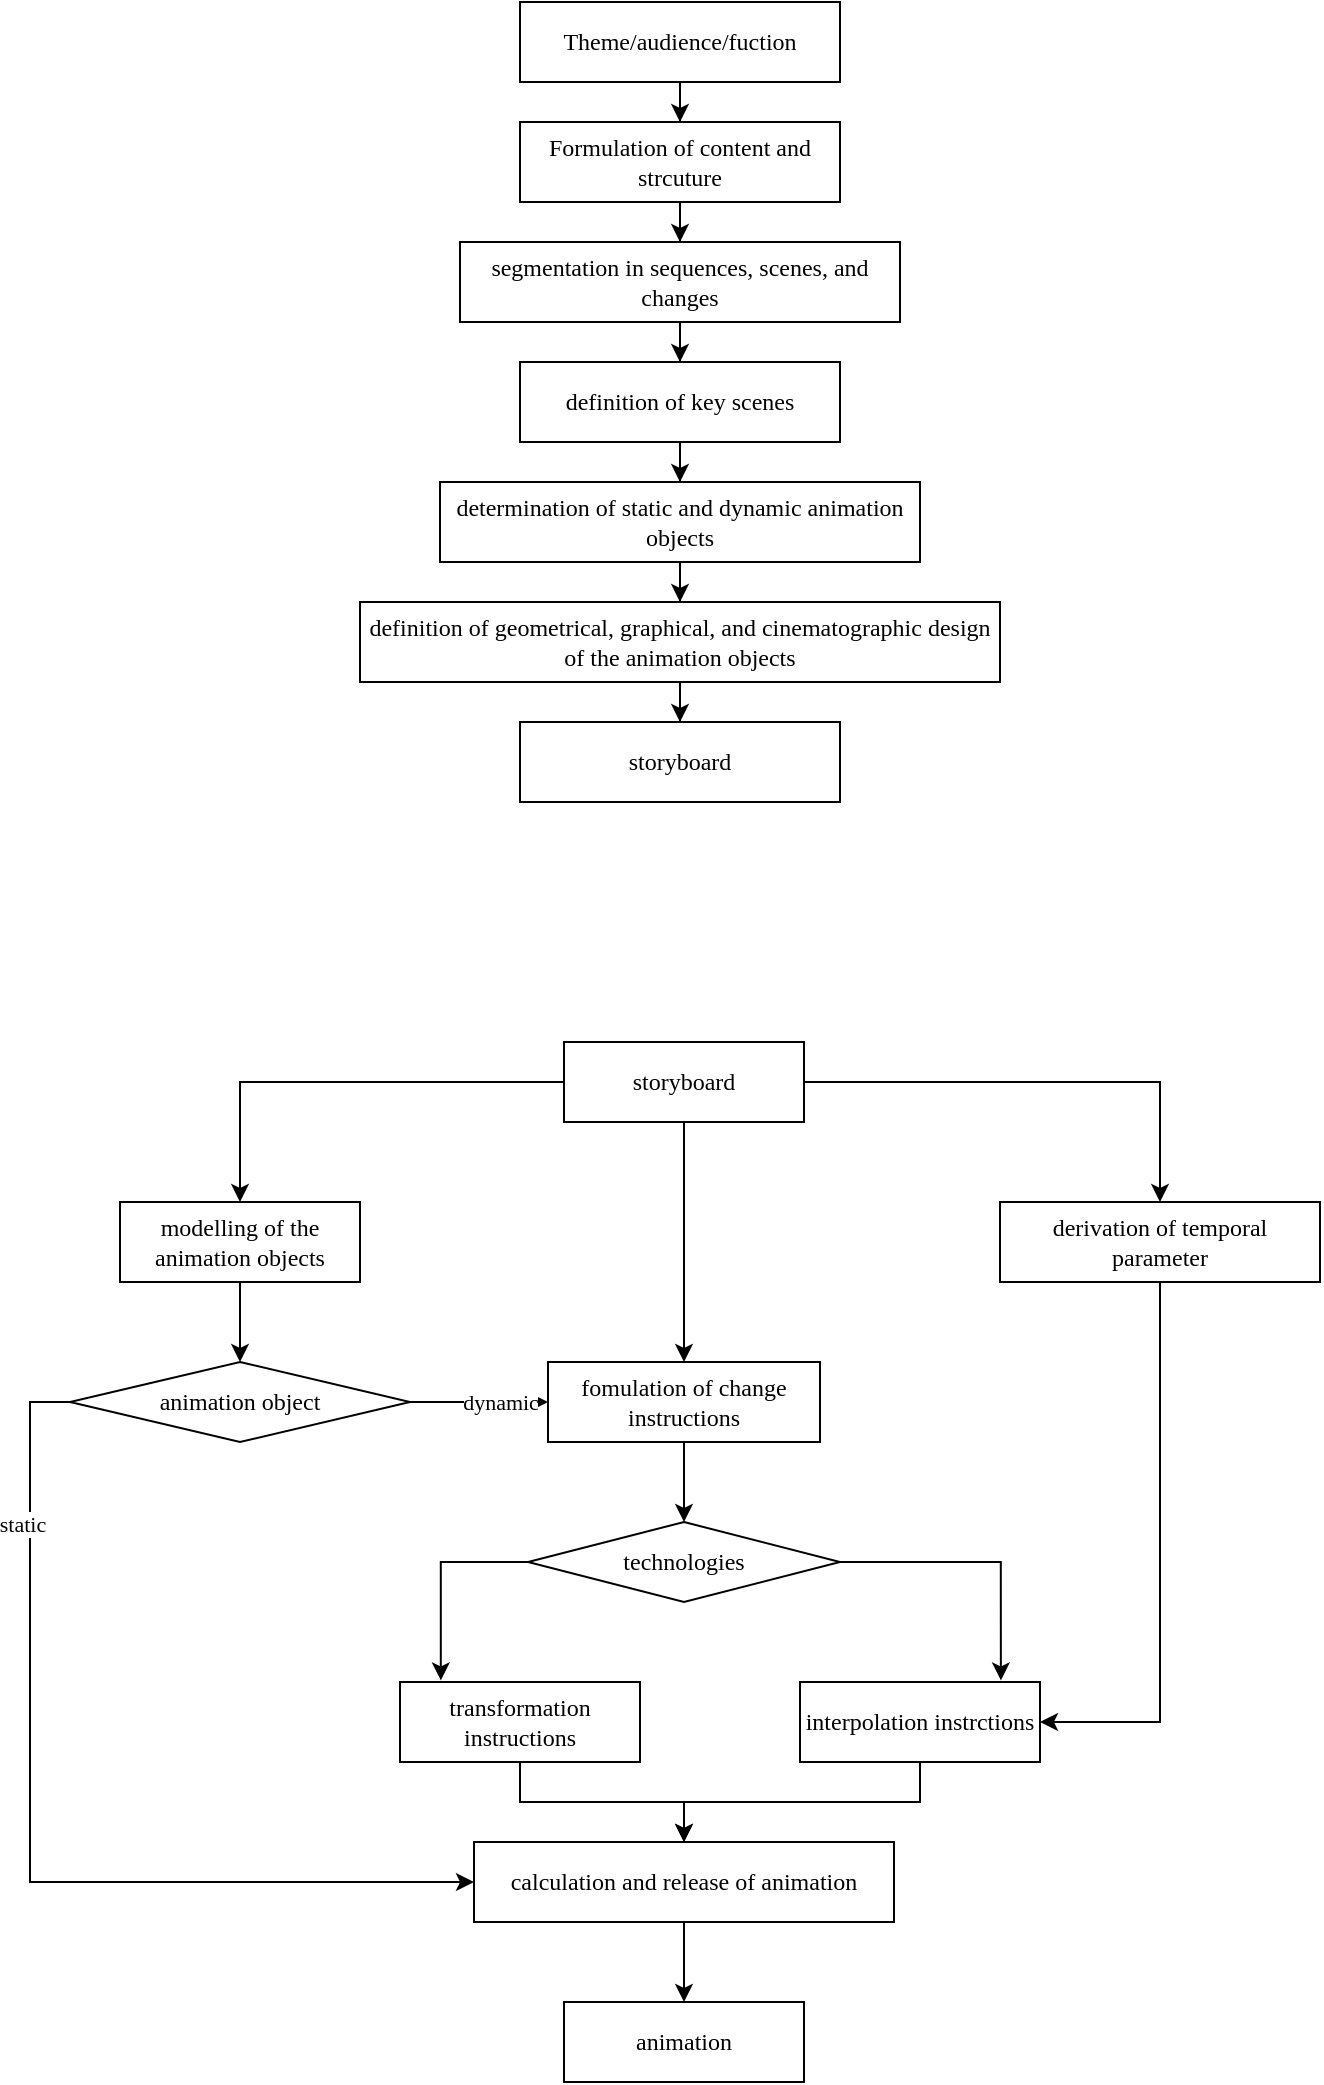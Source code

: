<mxfile version="13.1.3">
    <diagram id="6hGFLwfOUW9BJ-s0fimq" name="Page-1">
        <mxGraphModel dx="470" dy="335" grid="1" gridSize="10" guides="1" tooltips="1" connect="1" arrows="1" fold="1" page="1" pageScale="1" pageWidth="827" pageHeight="1169" math="0" shadow="0">
            <root>
                <mxCell id="0"/>
                <mxCell id="1" parent="0"/>
                <mxCell id="15" value="" style="group" vertex="1" connectable="0" parent="1">
                    <mxGeometry x="200" y="120" width="320" height="400" as="geometry"/>
                </mxCell>
                <mxCell id="2" value="Theme/audience/fuction" style="rounded=0;whiteSpace=wrap;html=1;fontFamily=Verdana;" parent="15" vertex="1">
                    <mxGeometry x="80" width="160" height="40" as="geometry"/>
                </mxCell>
                <mxCell id="3" value="Formulation of content and strcuture" style="rounded=0;whiteSpace=wrap;html=1;fontFamily=Verdana;" parent="15" vertex="1">
                    <mxGeometry x="80" y="60" width="160" height="40" as="geometry"/>
                </mxCell>
                <mxCell id="4" value="" style="edgeStyle=orthogonalEdgeStyle;rounded=0;orthogonalLoop=1;jettySize=auto;html=1;fontFamily=Verdana;" parent="15" source="2" target="3" edge="1">
                    <mxGeometry relative="1" as="geometry"/>
                </mxCell>
                <mxCell id="5" value="segmentation in sequences, scenes, and changes" style="rounded=0;whiteSpace=wrap;html=1;fontFamily=Verdana;" parent="15" vertex="1">
                    <mxGeometry x="50" y="120" width="220" height="40" as="geometry"/>
                </mxCell>
                <mxCell id="6" value="" style="edgeStyle=orthogonalEdgeStyle;rounded=0;orthogonalLoop=1;jettySize=auto;html=1;fontFamily=Verdana;" parent="15" source="3" target="5" edge="1">
                    <mxGeometry relative="1" as="geometry"/>
                </mxCell>
                <mxCell id="7" value="definition of key scenes" style="rounded=0;whiteSpace=wrap;html=1;fontFamily=Verdana;" parent="15" vertex="1">
                    <mxGeometry x="80" y="180" width="160" height="40" as="geometry"/>
                </mxCell>
                <mxCell id="8" value="" style="edgeStyle=orthogonalEdgeStyle;rounded=0;orthogonalLoop=1;jettySize=auto;html=1;fontFamily=Verdana;" parent="15" source="5" target="7" edge="1">
                    <mxGeometry relative="1" as="geometry"/>
                </mxCell>
                <mxCell id="9" value="determination of static and dynamic animation objects" style="rounded=0;whiteSpace=wrap;html=1;fontFamily=Verdana;" parent="15" vertex="1">
                    <mxGeometry x="40" y="240" width="240" height="40" as="geometry"/>
                </mxCell>
                <mxCell id="10" value="" style="edgeStyle=orthogonalEdgeStyle;rounded=0;orthogonalLoop=1;jettySize=auto;html=1;fontFamily=Verdana;" parent="15" source="7" target="9" edge="1">
                    <mxGeometry relative="1" as="geometry"/>
                </mxCell>
                <mxCell id="11" value="definition of geometrical, graphical, and cinematographic design of the animation objects" style="rounded=0;whiteSpace=wrap;html=1;fontFamily=Verdana;" parent="15" vertex="1">
                    <mxGeometry y="300" width="320" height="40" as="geometry"/>
                </mxCell>
                <mxCell id="12" value="" style="edgeStyle=orthogonalEdgeStyle;rounded=0;orthogonalLoop=1;jettySize=auto;html=1;fontFamily=Verdana;" parent="15" source="9" target="11" edge="1">
                    <mxGeometry relative="1" as="geometry"/>
                </mxCell>
                <mxCell id="13" value="storyboard" style="rounded=0;whiteSpace=wrap;html=1;fontFamily=Verdana;" parent="15" vertex="1">
                    <mxGeometry x="80" y="360" width="160" height="40" as="geometry"/>
                </mxCell>
                <mxCell id="14" value="" style="edgeStyle=orthogonalEdgeStyle;rounded=0;orthogonalLoop=1;jettySize=auto;html=1;fontFamily=Verdana;" parent="15" source="11" target="13" edge="1">
                    <mxGeometry relative="1" as="geometry"/>
                </mxCell>
                <mxCell id="32" style="edgeStyle=orthogonalEdgeStyle;rounded=0;orthogonalLoop=1;jettySize=auto;html=1;exitX=0;exitY=0.5;exitDx=0;exitDy=0;entryX=0.5;entryY=0;entryDx=0;entryDy=0;fontFamily=Verdana;" edge="1" parent="1" source="16" target="17">
                    <mxGeometry relative="1" as="geometry"/>
                </mxCell>
                <mxCell id="34" style="edgeStyle=orthogonalEdgeStyle;rounded=0;orthogonalLoop=1;jettySize=auto;html=1;exitX=1;exitY=0.5;exitDx=0;exitDy=0;entryX=0.5;entryY=0;entryDx=0;entryDy=0;fontFamily=Verdana;" edge="1" parent="1" source="16" target="18">
                    <mxGeometry relative="1" as="geometry"/>
                </mxCell>
                <mxCell id="43" style="edgeStyle=orthogonalEdgeStyle;rounded=0;orthogonalLoop=1;jettySize=auto;html=1;entryX=0.5;entryY=0;entryDx=0;entryDy=0;fontFamily=Verdana;" edge="1" parent="1" source="16" target="19">
                    <mxGeometry relative="1" as="geometry"/>
                </mxCell>
                <mxCell id="16" value="storyboard" style="rounded=0;whiteSpace=wrap;html=1;fontFamily=Verdana;" vertex="1" parent="1">
                    <mxGeometry x="302" y="640" width="120" height="40" as="geometry"/>
                </mxCell>
                <mxCell id="35" style="edgeStyle=orthogonalEdgeStyle;rounded=0;orthogonalLoop=1;jettySize=auto;html=1;exitX=0.5;exitY=1;exitDx=0;exitDy=0;entryX=0.5;entryY=0;entryDx=0;entryDy=0;fontFamily=Verdana;" edge="1" parent="1" source="17" target="20">
                    <mxGeometry relative="1" as="geometry"/>
                </mxCell>
                <mxCell id="17" value="modelling of the animation objects" style="rounded=0;whiteSpace=wrap;html=1;fontFamily=Verdana;" vertex="1" parent="1">
                    <mxGeometry x="80" y="720" width="120" height="40" as="geometry"/>
                </mxCell>
                <mxCell id="41" style="edgeStyle=orthogonalEdgeStyle;rounded=0;orthogonalLoop=1;jettySize=auto;html=1;entryX=1;entryY=0.5;entryDx=0;entryDy=0;fontFamily=Verdana;" edge="1" parent="1" source="18" target="24">
                    <mxGeometry relative="1" as="geometry"/>
                </mxCell>
                <mxCell id="18" value="derivation of temporal parameter" style="rounded=0;whiteSpace=wrap;html=1;fontFamily=Verdana;" vertex="1" parent="1">
                    <mxGeometry x="520" y="720" width="160" height="40" as="geometry"/>
                </mxCell>
                <mxCell id="42" style="edgeStyle=orthogonalEdgeStyle;rounded=0;orthogonalLoop=1;jettySize=auto;html=1;exitX=0.5;exitY=1;exitDx=0;exitDy=0;entryX=0.5;entryY=0;entryDx=0;entryDy=0;fontFamily=Verdana;" edge="1" parent="1" source="19" target="21">
                    <mxGeometry relative="1" as="geometry"/>
                </mxCell>
                <mxCell id="19" value="fomulation of change instructions" style="rounded=0;whiteSpace=wrap;html=1;fontFamily=Verdana;" vertex="1" parent="1">
                    <mxGeometry x="294" y="800" width="136" height="40" as="geometry"/>
                </mxCell>
                <mxCell id="36" style="edgeStyle=orthogonalEdgeStyle;rounded=0;orthogonalLoop=1;jettySize=auto;html=1;exitX=0;exitY=0.5;exitDx=0;exitDy=0;entryX=0;entryY=0.5;entryDx=0;entryDy=0;fontFamily=Verdana;" edge="1" parent="1" source="20" target="25">
                    <mxGeometry relative="1" as="geometry"/>
                </mxCell>
                <mxCell id="45" value="static" style="edgeLabel;html=1;align=center;verticalAlign=middle;resizable=0;points=[];fontFamily=Verdana;" vertex="1" connectable="0" parent="36">
                    <mxGeometry x="-0.667" y="-4" relative="1" as="geometry">
                        <mxPoint as="offset"/>
                    </mxGeometry>
                </mxCell>
                <mxCell id="49" style="edgeStyle=orthogonalEdgeStyle;rounded=0;orthogonalLoop=1;jettySize=auto;html=1;fontFamily=Verdana;entryX=0;entryY=0.5;entryDx=0;entryDy=0;" edge="1" parent="1" source="20" target="19">
                    <mxGeometry relative="1" as="geometry">
                        <mxPoint x="290" y="820" as="targetPoint"/>
                    </mxGeometry>
                </mxCell>
                <mxCell id="50" value="dynamic" style="edgeLabel;html=1;align=center;verticalAlign=middle;resizable=0;points=[];fontFamily=Verdana;" vertex="1" connectable="0" parent="49">
                    <mxGeometry x="0.291" relative="1" as="geometry">
                        <mxPoint as="offset"/>
                    </mxGeometry>
                </mxCell>
                <mxCell id="20" value="animation object" style="rhombus;whiteSpace=wrap;html=1;fontFamily=Verdana;" vertex="1" parent="1">
                    <mxGeometry x="55" y="800" width="170" height="40" as="geometry"/>
                </mxCell>
                <mxCell id="37" style="edgeStyle=orthogonalEdgeStyle;rounded=0;orthogonalLoop=1;jettySize=auto;html=1;exitX=0;exitY=0.5;exitDx=0;exitDy=0;entryX=0.17;entryY=-0.02;entryDx=0;entryDy=0;entryPerimeter=0;fontFamily=Verdana;" edge="1" parent="1" source="21" target="23">
                    <mxGeometry relative="1" as="geometry"/>
                </mxCell>
                <mxCell id="38" style="edgeStyle=orthogonalEdgeStyle;rounded=0;orthogonalLoop=1;jettySize=auto;html=1;exitX=1;exitY=0.5;exitDx=0;exitDy=0;entryX=0.837;entryY=-0.02;entryDx=0;entryDy=0;entryPerimeter=0;fontFamily=Verdana;" edge="1" parent="1" source="21" target="24">
                    <mxGeometry relative="1" as="geometry"/>
                </mxCell>
                <mxCell id="21" value="technologies" style="rhombus;whiteSpace=wrap;html=1;fontFamily=Verdana;" vertex="1" parent="1">
                    <mxGeometry x="284" y="880" width="156" height="40" as="geometry"/>
                </mxCell>
                <mxCell id="39" style="edgeStyle=orthogonalEdgeStyle;rounded=0;orthogonalLoop=1;jettySize=auto;html=1;exitX=0.5;exitY=1;exitDx=0;exitDy=0;entryX=0.5;entryY=0;entryDx=0;entryDy=0;fontFamily=Verdana;" edge="1" parent="1" source="23" target="25">
                    <mxGeometry relative="1" as="geometry"/>
                </mxCell>
                <mxCell id="23" value="transformation instructions" style="rounded=0;whiteSpace=wrap;html=1;fontFamily=Verdana;" vertex="1" parent="1">
                    <mxGeometry x="220" y="960" width="120" height="40" as="geometry"/>
                </mxCell>
                <mxCell id="40" style="edgeStyle=orthogonalEdgeStyle;rounded=0;orthogonalLoop=1;jettySize=auto;html=1;exitX=0.5;exitY=1;exitDx=0;exitDy=0;entryX=0.5;entryY=0;entryDx=0;entryDy=0;fontFamily=Verdana;" edge="1" parent="1" source="24" target="25">
                    <mxGeometry relative="1" as="geometry"/>
                </mxCell>
                <mxCell id="24" value="interpolation instrctions" style="rounded=0;whiteSpace=wrap;html=1;fontFamily=Verdana;" vertex="1" parent="1">
                    <mxGeometry x="420" y="960" width="120" height="40" as="geometry"/>
                </mxCell>
                <mxCell id="44" style="edgeStyle=orthogonalEdgeStyle;rounded=0;orthogonalLoop=1;jettySize=auto;html=1;exitX=0.5;exitY=1;exitDx=0;exitDy=0;entryX=0.5;entryY=0;entryDx=0;entryDy=0;fontFamily=Verdana;" edge="1" parent="1" source="25" target="26">
                    <mxGeometry relative="1" as="geometry"/>
                </mxCell>
                <mxCell id="25" value="calculation and release of animation" style="rounded=0;whiteSpace=wrap;html=1;fontFamily=Verdana;" vertex="1" parent="1">
                    <mxGeometry x="257" y="1040" width="210" height="40" as="geometry"/>
                </mxCell>
                <mxCell id="26" value="animation" style="rounded=0;whiteSpace=wrap;html=1;fontFamily=Verdana;" vertex="1" parent="1">
                    <mxGeometry x="302" y="1120" width="120" height="40" as="geometry"/>
                </mxCell>
                <mxCell id="27" style="edgeStyle=orthogonalEdgeStyle;rounded=0;orthogonalLoop=1;jettySize=auto;html=1;exitX=0.5;exitY=1;exitDx=0;exitDy=0;fontFamily=Verdana;" edge="1" parent="1" source="20" target="20">
                    <mxGeometry relative="1" as="geometry"/>
                </mxCell>
            </root>
        </mxGraphModel>
    </diagram>
</mxfile>